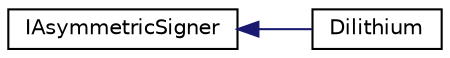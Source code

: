 digraph "Graphical Class Hierarchy"
{
 // LATEX_PDF_SIZE
  edge [fontname="Helvetica",fontsize="10",labelfontname="Helvetica",labelfontsize="10"];
  node [fontname="Helvetica",fontsize="10",shape=record];
  rankdir="LR";
  Node0 [label="IAsymmetricSigner",height=0.2,width=0.4,color="black", fillcolor="white", style="filled",URL="$class_i_asymmetric_signer.html",tooltip="The asymmetric signature scheme virtual interface class."];
  Node0 -> Node1 [dir="back",color="midnightblue",fontsize="10",style="solid",fontname="Helvetica"];
  Node1 [label="Dilithium",height=0.2,width=0.4,color="black", fillcolor="white", style="filled",URL="$class_dilithium.html",tooltip="An implementation of the Dilithium asymmetric signature scheme (DILITHIUM)"];
}
